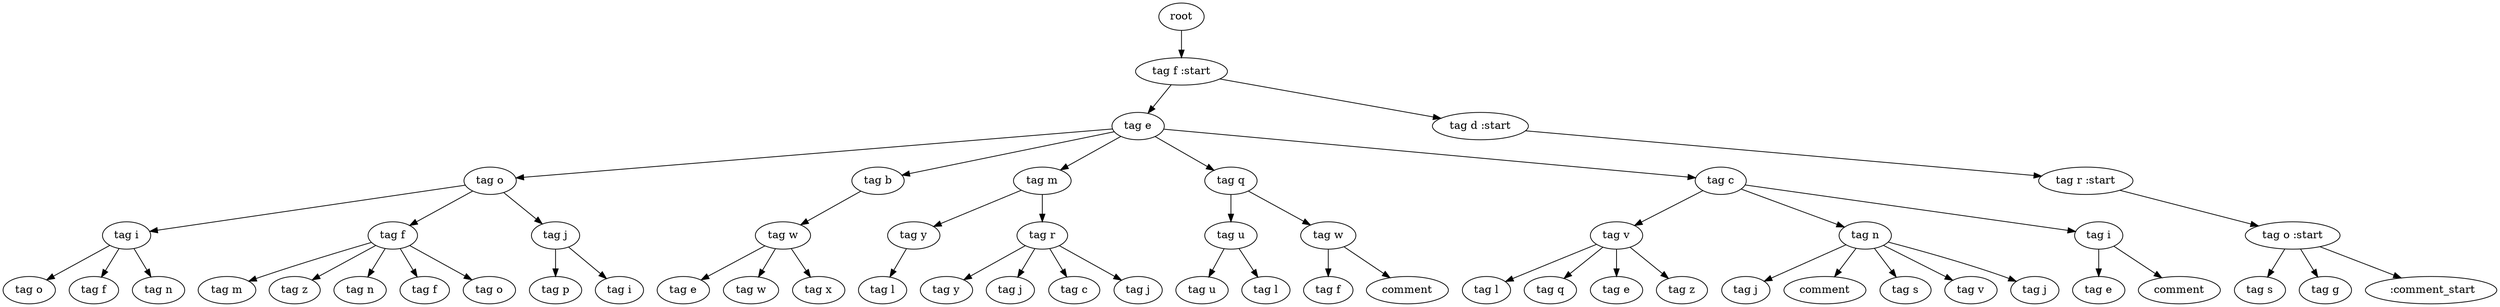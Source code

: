 digraph Tree{
0[label="root"];
0->00
00[label="tag f :start"];
00->000
000[label="tag e"];
000->0000
0000[label="tag o"];
0000->00000
00000[label="tag i"];
00000->000000
000000[label="tag o"];
00000->000001
000001[label="tag f"];
00000->000002
000002[label="tag n"];
0000->00001
00001[label="tag f"];
00001->000010
000010[label="tag m"];
00001->000011
000011[label="tag z"];
00001->000012
000012[label="tag n"];
00001->000013
000013[label="tag f"];
00001->000014
000014[label="tag o"];
0000->00002
00002[label="tag j"];
00002->000020
000020[label="tag p"];
00002->000021
000021[label="tag i"];
000->0001
0001[label="tag b"];
0001->00010
00010[label="tag w"];
00010->000100
000100[label="tag e"];
00010->000101
000101[label="tag w"];
00010->000102
000102[label="tag x"];
000->0002
0002[label="tag m"];
0002->00020
00020[label="tag y"];
00020->000200
000200[label="tag l"];
0002->00021
00021[label="tag r"];
00021->000210
000210[label="tag y"];
00021->000211
000211[label="tag j"];
00021->000212
000212[label="tag c"];
00021->000213
000213[label="tag j"];
000->0003
0003[label="tag q"];
0003->00030
00030[label="tag u"];
00030->000300
000300[label="tag u"];
00030->000301
000301[label="tag l"];
0003->00031
00031[label="tag w"];
00031->000310
000310[label="tag f"];
00031->000311
000311[label="comment"];
000->0004
0004[label="tag c"];
0004->00040
00040[label="tag v"];
00040->000400
000400[label="tag l"];
00040->000401
000401[label="tag q"];
00040->000402
000402[label="tag e"];
00040->000403
000403[label="tag z"];
0004->00041
00041[label="tag n"];
00041->000410
000410[label="tag j"];
00041->000411
000411[label="comment"];
00041->000412
000412[label="tag s"];
00041->000413
000413[label="tag v"];
00041->000414
000414[label="tag j"];
0004->00042
00042[label="tag i"];
00042->000420
000420[label="tag e"];
00042->000421
000421[label="comment"];
00->001
001[label="tag d :start"];
001->0010
0010[label="tag r :start"];
0010->00100
00100[label="tag o :start"];
00100->001000
001000[label="tag s"];
00100->001001
001001[label="tag g"];
00100->001002
001002[label=" :comment_start"];
}
